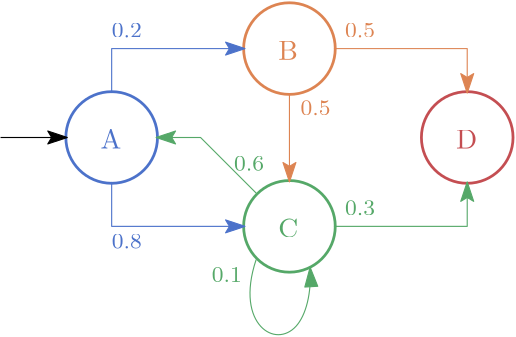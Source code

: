 <?xml version="1.0"?>
<!DOCTYPE ipe SYSTEM "ipe.dtd">
<ipe version="70218" creator="Ipe 7.2.24">
<info created="D:20220702192313" modified="D:20220702192313"/>
<ipestyle name="basic">
<symbol name="arrow/arc(spx)">
<path stroke="sym-stroke" fill="sym-stroke" pen="sym-pen">
0 0 m
-1 0.333 l
-1 -0.333 l
h
</path>
</symbol>
<symbol name="arrow/farc(spx)">
<path stroke="sym-stroke" fill="white" pen="sym-pen">
0 0 m
-1 0.333 l
-1 -0.333 l
h
</path>
</symbol>
<symbol name="arrow/ptarc(spx)">
<path stroke="sym-stroke" fill="sym-stroke" pen="sym-pen">
0 0 m
-1 0.333 l
-0.8 0 l
-1 -0.333 l
h
</path>
</symbol>
<symbol name="arrow/fptarc(spx)">
<path stroke="sym-stroke" fill="white" pen="sym-pen">
0 0 m
-1 0.333 l
-0.8 0 l
-1 -0.333 l
h
</path>
</symbol>
<symbol name="mark/circle(sx)" transformations="translations">
<path fill="sym-stroke">
0.6 0 0 0.6 0 0 e
0.4 0 0 0.4 0 0 e
</path>
</symbol>
<symbol name="mark/disk(sx)" transformations="translations">
<path fill="sym-stroke">
0.6 0 0 0.6 0 0 e
</path>
</symbol>
<symbol name="mark/fdisk(sfx)" transformations="translations">
<group>
<path fill="sym-fill">
0.5 0 0 0.5 0 0 e
</path>
<path fill="sym-stroke" fillrule="eofill">
0.6 0 0 0.6 0 0 e
0.4 0 0 0.4 0 0 e
</path>
</group>
</symbol>
<symbol name="mark/box(sx)" transformations="translations">
<path fill="sym-stroke" fillrule="eofill">
-0.6 -0.6 m
0.6 -0.6 l
0.6 0.6 l
-0.6 0.6 l
h
-0.4 -0.4 m
0.4 -0.4 l
0.4 0.4 l
-0.4 0.4 l
h
</path>
</symbol>
<symbol name="mark/square(sx)" transformations="translations">
<path fill="sym-stroke">
-0.6 -0.6 m
0.6 -0.6 l
0.6 0.6 l
-0.6 0.6 l
h
</path>
</symbol>
<symbol name="mark/fsquare(sfx)" transformations="translations">
<group>
<path fill="sym-fill">
-0.5 -0.5 m
0.5 -0.5 l
0.5 0.5 l
-0.5 0.5 l
h
</path>
<path fill="sym-stroke" fillrule="eofill">
-0.6 -0.6 m
0.6 -0.6 l
0.6 0.6 l
-0.6 0.6 l
h
-0.4 -0.4 m
0.4 -0.4 l
0.4 0.4 l
-0.4 0.4 l
h
</path>
</group>
</symbol>
<symbol name="mark/cross(sx)" transformations="translations">
<group>
<path fill="sym-stroke">
-0.43 -0.57 m
0.57 0.43 l
0.43 0.57 l
-0.57 -0.43 l
h
</path>
<path fill="sym-stroke">
-0.43 0.57 m
0.57 -0.43 l
0.43 -0.57 l
-0.57 0.43 l
h
</path>
</group>
</symbol>
<symbol name="arrow/fnormal(spx)">
<path stroke="sym-stroke" fill="white" pen="sym-pen">
0 0 m
-1 0.333 l
-1 -0.333 l
h
</path>
</symbol>
<symbol name="arrow/pointed(spx)">
<path stroke="sym-stroke" fill="sym-stroke" pen="sym-pen">
0 0 m
-1 0.333 l
-0.8 0 l
-1 -0.333 l
h
</path>
</symbol>
<symbol name="arrow/fpointed(spx)">
<path stroke="sym-stroke" fill="white" pen="sym-pen">
0 0 m
-1 0.333 l
-0.8 0 l
-1 -0.333 l
h
</path>
</symbol>
<symbol name="arrow/linear(spx)">
<path stroke="sym-stroke" pen="sym-pen">
-1 0.333 m
0 0 l
-1 -0.333 l
</path>
</symbol>
<symbol name="arrow/fdouble(spx)">
<path stroke="sym-stroke" fill="white" pen="sym-pen">
0 0 m
-1 0.333 l
-1 -0.333 l
h
-1 0 m
-2 0.333 l
-2 -0.333 l
h
</path>
</symbol>
<symbol name="arrow/double(spx)">
<path stroke="sym-stroke" fill="sym-stroke" pen="sym-pen">
0 0 m
-1 0.333 l
-1 -0.333 l
h
-1 0 m
-2 0.333 l
-2 -0.333 l
h
</path>
</symbol>
<anglesize name="22.5 deg" value="22.5"/>
<anglesize name="30 deg" value="30"/>
<anglesize name="45 deg" value="45"/>
<anglesize name="60 deg" value="60"/>
<anglesize name="90 deg" value="90"/>
<arrowsize name="large" value="10"/>
<arrowsize name="small" value="5"/>
<arrowsize name="tiny" value="3"/>
<color name="blue" value="0 0 1"/>
<color name="brown" value="0.647 0.165 0.165"/>
<color name="darkblue" value="0 0 0.545"/>
<color name="darkcyan" value="0 0.545 0.545"/>
<color name="darkgray" value="0.663"/>
<color name="darkgreen" value="0 0.392 0"/>
<color name="darkmagenta" value="0.545 0 0.545"/>
<color name="darkorange" value="1 0.549 0"/>
<color name="darkred" value="0.545 0 0"/>
<color name="gold" value="1 0.843 0"/>
<color name="gray" value="0.745"/>
<color name="green" value="0 1 0"/>
<color name="lightblue" value="0.678 0.847 0.902"/>
<color name="lightcyan" value="0.878 1 1"/>
<color name="lightgray" value="0.827"/>
<color name="lightgreen" value="0.565 0.933 0.565"/>
<color name="lightyellow" value="1 1 0.878"/>
<color name="navy" value="0 0 0.502"/>
<color name="orange" value="1 0.647 0"/>
<color name="pink" value="1 0.753 0.796"/>
<color name="purple" value="0.627 0.125 0.941"/>
<color name="red" value="1 0 0"/>
<color name="sbblue" value="0.298 0.447 0.79"/>
<color name="sbgreen" value="0.333 0.658 0.407"/>
<color name="sborange" value="0.866 0.517 0.321"/>
<color name="sbpurple" value="0.505 0.447 0.698"/>
<color name="sbred" value="0.768 0.305 0.321"/>
<color name="seagreen" value="0.18 0.545 0.341"/>
<color name="turquoise" value="0.251 0.878 0.816"/>
<color name="verydarkgray" value="0.4"/>
<color name="violet" value="0.933 0.51 0.933"/>
<color name="yellow" value="1 1 0"/>
<dashstyle name="dash dot dotted" value="[4 2 1 2 1 2] 0"/>
<dashstyle name="dash dotted" value="[4 2 1 2] 0"/>
<dashstyle name="dashed" value="[4] 0"/>
<dashstyle name="dotted" value="[1 3] 0"/>
<gridsize name="10 pts (~3.5 mm)" value="10"/>
<gridsize name="14 pts (~5 mm)" value="14"/>
<gridsize name="16 pts (~6 mm)" value="16"/>
<gridsize name="20 pts (~7 mm)" value="20"/>
<gridsize name="28 pts (~10 mm)" value="28"/>
<gridsize name="32 pts (~12 mm)" value="32"/>
<gridsize name="4 pts" value="4"/>
<gridsize name="56 pts (~20 mm)" value="56"/>
<gridsize name="8 pts (~3 mm)" value="8"/>
<opacity name="10%" value="0.1"/>
<opacity name="30%" value="0.3"/>
<opacity name="50%" value="0.5"/>
<opacity name="75%" value="0.75"/>
<pen name="fat" value="1.2"/>
<pen name="heavier" value="0.8"/>
<pen name="ultrafat" value="2"/>
<symbolsize name="large" value="5"/>
<symbolsize name="small" value="2"/>
<symbolsize name="tiny" value="1.1"/>
<textsize name="Huge" value="\Huge"/>
<textsize name="LARGE" value="\LARGE"/>
<textsize name="Large" value="\Large"/>
<textsize name="footnote" value="\footnotesize"/>
<textsize name="huge" value="\huge"/>
<textsize name="large" value="\large"/>
<textsize name="small" value="\small"/>
<textsize name="tiny" value="\tiny"/>
<textstyle name="center" begin="\begin{center}" end="\end{center}"/>
<textstyle name="item" begin="\begin{itemize}\item{}" end="\end{itemize}"/>
<textstyle name="itemize" begin="\begin{itemize}" end="\end{itemize}"/>
<tiling name="falling" angle="-60" step="4" width="1"/>
<tiling name="rising" angle="30" step="4" width="1"/>
</ipestyle>
<page>
<layer name="alpha"/>
<view layers="alpha" active="alpha"/>
<path layer="alpha" matrix="1 0 0 1 -128 -80" stroke="sbblue" pen="1">
16.4924 0 0 16.4924 288 832 e
</path>
<path matrix="1 0 0 1 -64 -48" stroke="sborange" pen="1">
16.4924 0 0 16.4924 288 832 e
</path>
<path matrix="1 0 0 1 -64 -112" stroke="sbgreen" pen="1">
16.4924 0 0 16.4924 288 832 e
</path>
<path matrix="1 0 0 1 0 -80" stroke="sbred" pen="1">
16.4924 0 0 16.4924 288 832 e
</path>
<path matrix="1 0 0 1 48 0" stroke="sbblue" arrow="ptarc/normal">
112 768 m
112 784 l
160 784 l
</path>
<path matrix="1 0 0 1 48 0" stroke="sbblue" arrow="ptarc/normal">
112 736 m
112 720 l
160 720 l
</path>
<path matrix="1 0 0 1 48 0" stroke="sbgreen" arrow="ptarc/normal">
192 720 m
240 720 l
240 736 l
</path>
<path matrix="1 0 0 1 48 0" stroke="sborange" arrow="ptarc/normal">
176 768 m
176 736 l
</path>
<path matrix="1 0 0 1 48 0" stroke="sborange" arrow="ptarc/normal">
192 784 m
240 784 l
240 768 l
</path>
<path matrix="1 0 0 1 48 0" stroke="sbgreen" arrow="ptarc/normal">
164 732 m
144 752 l
128 752 l
</path>
<text matrix="1 0 0 1 44 -4" transformations="translations" pos="112 752" stroke="sbblue" type="label" width="7.472" height="6.808" depth="0" valign="baseline">A</text>
<text matrix="1 0 0 1 108 28" transformations="translations" pos="112 752" stroke="sborange" type="label" width="7.057" height="6.808" depth="0" valign="baseline">B</text>
<text matrix="1 0 0 1 108 -36" transformations="translations" pos="112 752" stroke="sbgreen" type="label" width="7.195" height="6.808" depth="0" valign="baseline">C</text>
<text matrix="1 0 0 1 172 -4" transformations="translations" pos="112 752" stroke="sbred" type="label" width="7.61" height="6.808" depth="0" valign="baseline">D</text>
<path stroke="black" arrow="ptarc/normal">
120 752 m
144 752 l
</path>
<text matrix="1 0 0 1 -16 -4" transformations="translations" pos="176 792" stroke="sbblue" type="label" width="10.821" height="5.136" depth="0" valign="baseline" size="8" style="math">0.2</text>
<text matrix="1 0 0 1 -16 -80" transformations="translations" pos="176 792" stroke="sbblue" type="label" width="10.821" height="5.136" depth="0" valign="baseline" size="8" style="math">0.8</text>
<text matrix="1 0 0 1 68 -4" transformations="translations" pos="176 792" stroke="sborange" type="label" width="10.821" height="5.136" depth="0" valign="baseline" size="8" style="math">0.5</text>
<text matrix="1 0 0 1 52 -32" transformations="translations" pos="176 792" stroke="sborange" type="label" width="10.821" height="5.136" depth="0" valign="baseline" size="8" style="math">0.5</text>
<text matrix="1 0 0 1 68 -68" transformations="translations" pos="176 792" stroke="sbgreen" type="label" width="10.821" height="5.136" depth="0" valign="baseline" size="8" style="math">0.3</text>
<text matrix="1 0 0 1 28 -52" transformations="translations" pos="176 792" stroke="sbgreen" type="label" width="10.821" height="5.136" depth="0" valign="baseline" size="8" style="math">0.6</text>
<path stroke="sbgreen" pen="0.4" arrow="normal/normal">
212 708 m
208 696
212 680
228 680
232 696
231.443 705.283 c
</path>
<text matrix="1 0 0 1 20 -92" transformations="translations" pos="176 792" stroke="sbgreen" type="label" width="10.821" height="5.136" depth="0" valign="baseline" size="8" style="math">0.1</text>
</page>
</ipe>
